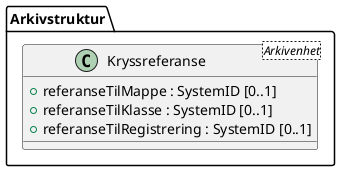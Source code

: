 @startuml
class Arkivstruktur.Kryssreferanse <Arkivenhet> {
  +referanseTilMappe : SystemID [0..1]
  +referanseTilKlasse : SystemID [0..1]
  +referanseTilRegistrering : SystemID [0..1]
}
@enduml
